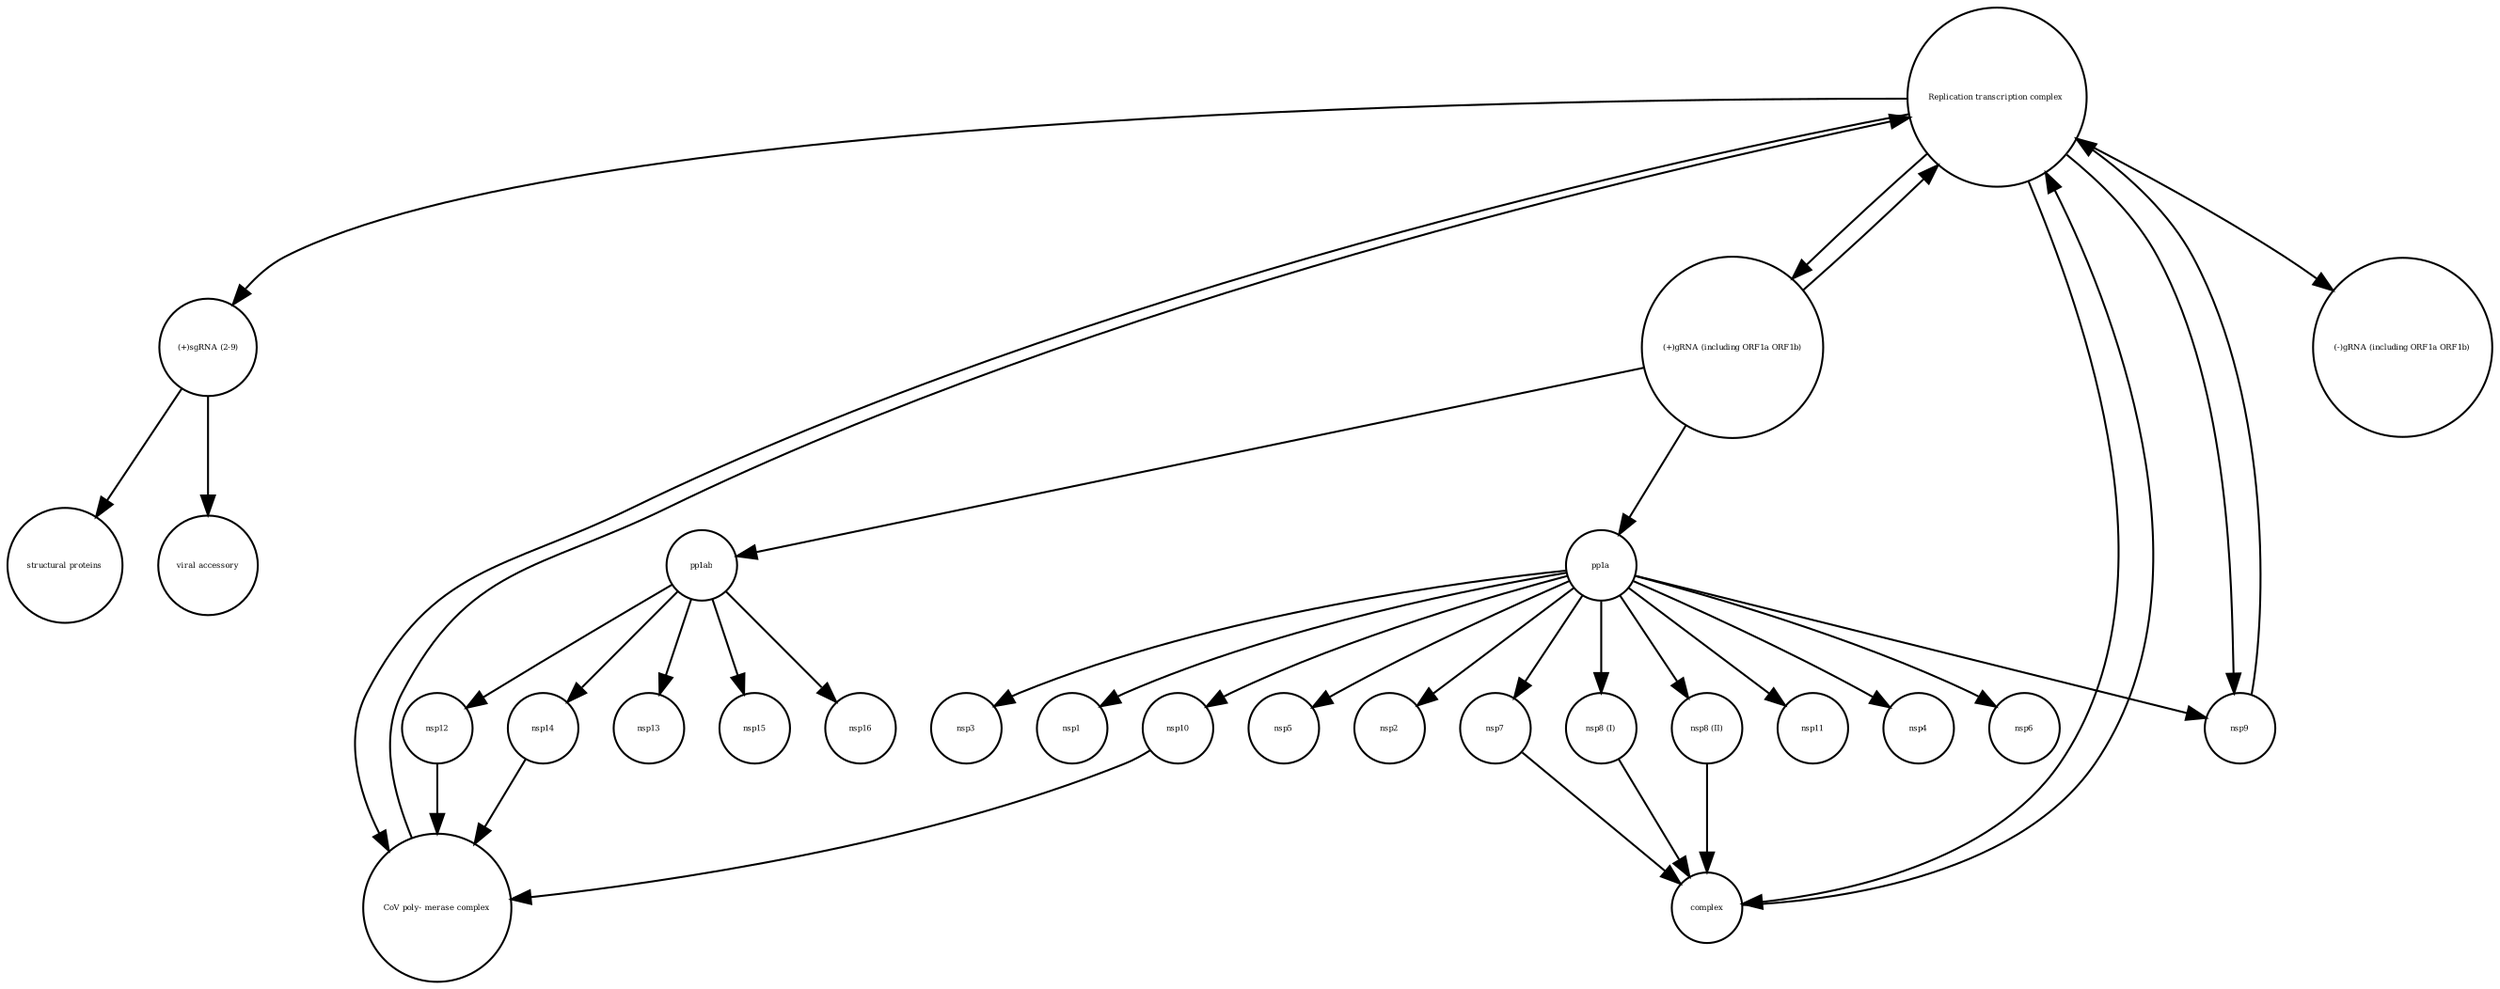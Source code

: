 strict digraph  {
"structural proteins" [annotation="", bipartite=0, cls=macromolecule, fontsize=4, label="structural proteins", shape=circle];
nsp3 [annotation="", bipartite=0, cls=macromolecule, fontsize=4, label=nsp3, shape=circle];
nsp1 [annotation="", bipartite=0, cls=macromolecule, fontsize=4, label=nsp1, shape=circle];
"(+)gRNA (including ORF1a ORF1b)" [annotation="", bipartite=0, cls="nucleic acid feature", fontsize=4, label="(+)gRNA (including ORF1a ORF1b)", shape=circle];
nsp10 [annotation="", bipartite=0, cls=macromolecule, fontsize=4, label=nsp10, shape=circle];
nsp5 [annotation="", bipartite=0, cls=macromolecule, fontsize=4, label=nsp5, shape=circle];
nsp13 [annotation="", bipartite=0, cls=macromolecule, fontsize=4, label=nsp13, shape=circle];
nsp2 [annotation="", bipartite=0, cls=macromolecule, fontsize=4, label=nsp2, shape=circle];
pp1a [annotation="", bipartite=0, cls=macromolecule, fontsize=4, label=pp1a, shape=circle];
nsp7 [annotation="", bipartite=0, cls=macromolecule, fontsize=4, label=nsp7, shape=circle];
"nsp8 (I)" [annotation="", bipartite=0, cls=macromolecule, fontsize=4, label="nsp8 (I)", shape=circle];
nsp11 [annotation="", bipartite=0, cls=macromolecule, fontsize=4, label=nsp11, shape=circle];
nsp4 [annotation="", bipartite=0, cls=macromolecule, fontsize=4, label=nsp4, shape=circle];
"nsp8 (II)" [annotation="", bipartite=0, cls=macromolecule, fontsize=4, label="nsp8 (II)", shape=circle];
nsp12 [annotation="", bipartite=0, cls=macromolecule, fontsize=4, label=nsp12, shape=circle];
pp1ab [annotation="", bipartite=0, cls=macromolecule, fontsize=4, label=pp1ab, shape=circle];
nsp15 [annotation="", bipartite=0, cls=macromolecule, fontsize=4, label=nsp15, shape=circle];
"(-)gRNA (including ORF1a ORF1b)" [annotation="", bipartite=0, cls="nucleic acid feature", fontsize=4, label="(-)gRNA (including ORF1a ORF1b)", shape=circle];
nsp6 [annotation="", bipartite=0, cls=macromolecule, fontsize=4, label=nsp6, shape=circle];
"CoV poly- merase complex" [annotation="", bipartite=0, cls=complex, fontsize=4, label="CoV poly- merase complex", shape=circle];
nsp9 [annotation="", bipartite=0, cls=macromolecule, fontsize=4, label=nsp9, shape=circle];
nsp14 [annotation="", bipartite=0, cls=macromolecule, fontsize=4, label=nsp14, shape=circle];
complex [annotation="", bipartite=0, cls=complex, fontsize=4, label=complex, shape=circle];
"(+)sgRNA (2-9)" [annotation="", bipartite=0, cls="nucleic acid feature", fontsize=4, label="(+)sgRNA (2-9)", shape=circle];
"viral accessory" [annotation="", bipartite=0, cls=macromolecule, fontsize=4, label="viral accessory", shape=circle];
"Replication transcription complex " [annotation="", bipartite=0, cls=complex, fontsize=4, label="Replication transcription complex ", shape=circle];
nsp16 [annotation="", bipartite=0, cls=macromolecule, fontsize=4, label=nsp16, shape=circle];
"(+)gRNA (including ORF1a ORF1b)" -> pp1a  [annotation="", interaction_type="necessary stimulation"];
"(+)gRNA (including ORF1a ORF1b)" -> pp1ab  [annotation="", interaction_type="necessary stimulation"];
"(+)gRNA (including ORF1a ORF1b)" -> "Replication transcription complex "  [annotation="", interaction_type=production];
nsp10 -> "CoV poly- merase complex"  [annotation="", interaction_type=production];
pp1a -> "nsp8 (I)"  [annotation="", interaction_type=production];
pp1a -> nsp3  [annotation="", interaction_type=production];
pp1a -> nsp1  [annotation="", interaction_type=production];
pp1a -> nsp11  [annotation="", interaction_type=production];
pp1a -> nsp4  [annotation="", interaction_type=production];
pp1a -> nsp10  [annotation="", interaction_type=production];
pp1a -> "nsp8 (II)"  [annotation="", interaction_type=production];
pp1a -> nsp5  [annotation="", interaction_type=production];
pp1a -> nsp9  [annotation="", interaction_type=production];
pp1a -> nsp2  [annotation="", interaction_type=production];
pp1a -> nsp7  [annotation="", interaction_type=production];
pp1a -> nsp6  [annotation="", interaction_type=production];
nsp7 -> complex  [annotation="", interaction_type=production];
"nsp8 (I)" -> complex  [annotation="", interaction_type=production];
"nsp8 (II)" -> complex  [annotation="", interaction_type=production];
nsp12 -> "CoV poly- merase complex"  [annotation="", interaction_type=production];
pp1ab -> nsp14  [annotation="", interaction_type=production];
pp1ab -> nsp15  [annotation="", interaction_type=production];
pp1ab -> nsp13  [annotation="", interaction_type=production];
pp1ab -> nsp12  [annotation="", interaction_type=production];
pp1ab -> nsp16  [annotation="", interaction_type=production];
"CoV poly- merase complex" -> "Replication transcription complex "  [annotation="", interaction_type=production];
nsp9 -> "Replication transcription complex "  [annotation="", interaction_type=production];
nsp14 -> "CoV poly- merase complex"  [annotation="", interaction_type=production];
complex -> "Replication transcription complex "  [annotation="", interaction_type=production];
"(+)sgRNA (2-9)" -> "viral accessory"  [annotation="", interaction_type="necessary stimulation"];
"(+)sgRNA (2-9)" -> "structural proteins"  [annotation="", interaction_type="necessary stimulation"];
"Replication transcription complex " -> "(+)sgRNA (2-9)"  [annotation="", interaction_type="necessary stimulation"];
"Replication transcription complex " -> "CoV poly- merase complex"  [annotation="", interaction_type=production];
"Replication transcription complex " -> "(+)gRNA (including ORF1a ORF1b)"  [annotation="", interaction_type=production];
"Replication transcription complex " -> complex  [annotation="", interaction_type=production];
"Replication transcription complex " -> nsp9  [annotation="", interaction_type=production];
"Replication transcription complex " -> "(-)gRNA (including ORF1a ORF1b)"  [annotation="", interaction_type=production];
}

